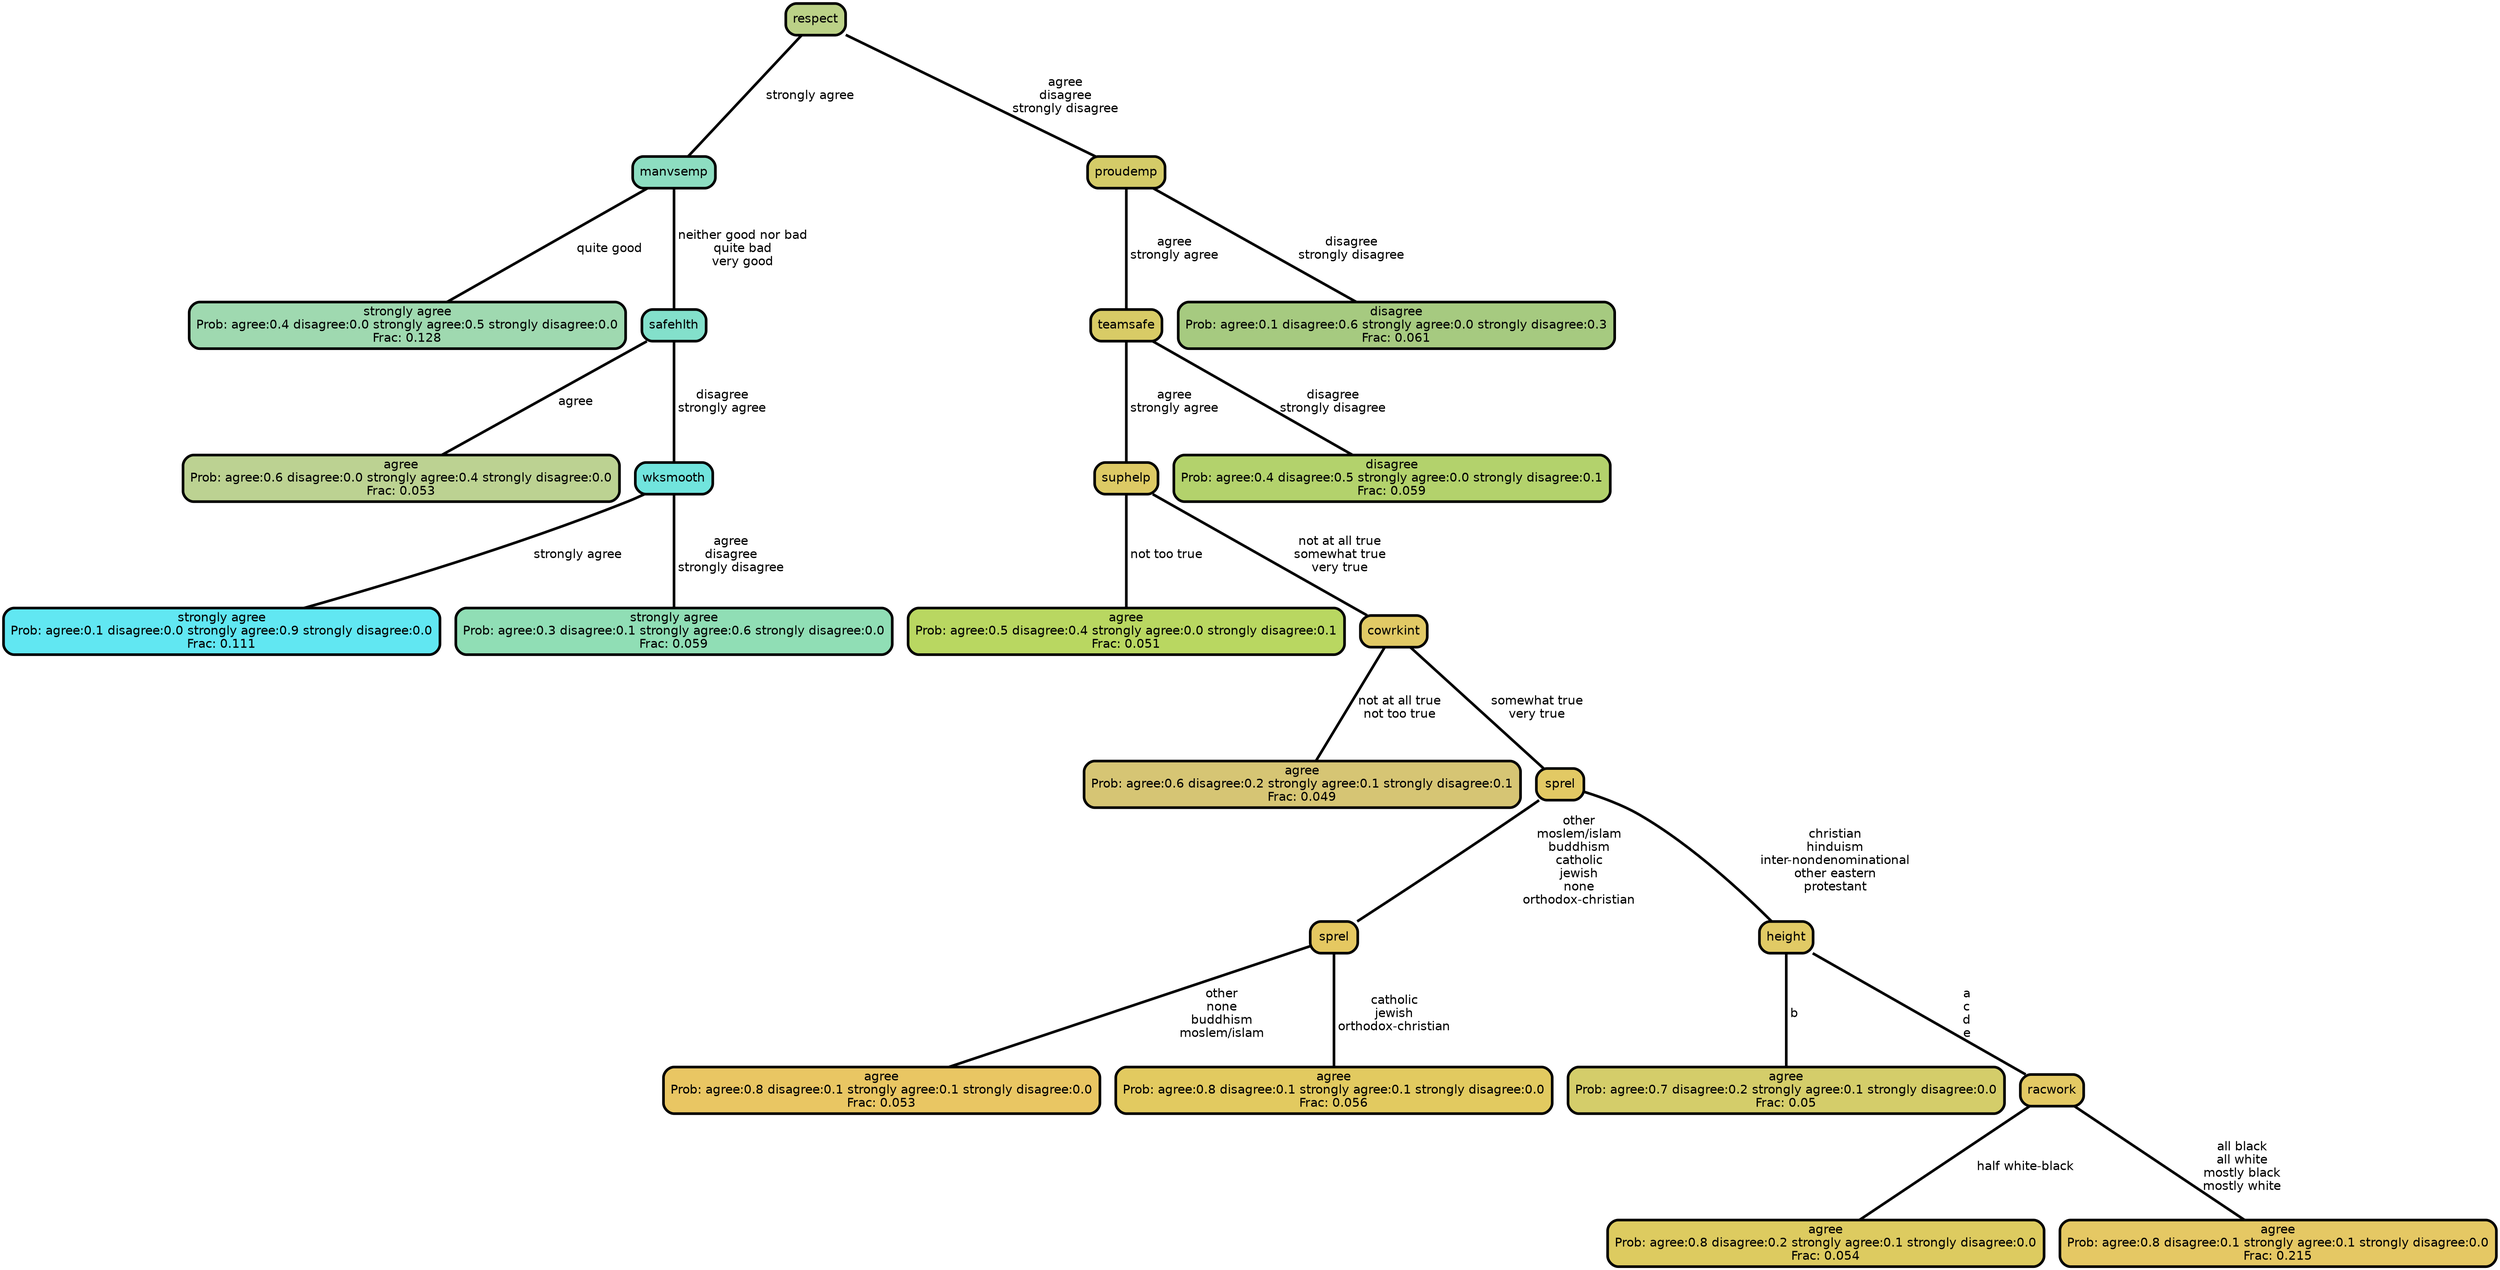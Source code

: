 graph Tree {
node [shape=box, style="filled, rounded",color="black",penwidth="3",fontcolor="black",                 fontname=helvetica] ;
graph [ranksep="0 equally", splines=straight,                 bgcolor=transparent, dpi=200] ;
edge [fontname=helvetica, color=black] ;
0 [label="strongly agree
Prob: agree:0.4 disagree:0.0 strongly agree:0.5 strongly disagree:0.0
Frac: 0.128", fillcolor="#9fd9b0"] ;
1 [label="manvsemp", fillcolor="#8dddc1"] ;
2 [label="agree
Prob: agree:0.6 disagree:0.0 strongly agree:0.4 strongly disagree:0.0
Frac: 0.053", fillcolor="#bcd292"] ;
3 [label="safehlth", fillcolor="#83e0cb"] ;
4 [label="strongly agree
Prob: agree:0.1 disagree:0.0 strongly agree:0.9 strongly disagree:0.0
Frac: 0.111", fillcolor="#61e7f2"] ;
5 [label="wksmooth", fillcolor="#71e4dd"] ;
6 [label="strongly agree
Prob: agree:0.3 disagree:0.1 strongly agree:0.6 strongly disagree:0.0
Frac: 0.059", fillcolor="#90deb5"] ;
7 [label="respect", fillcolor="#bbd187"] ;
8 [label="agree
Prob: agree:0.5 disagree:0.4 strongly agree:0.0 strongly disagree:0.1
Frac: 0.051", fillcolor="#b9d761"] ;
9 [label="suphelp", fillcolor="#ddca65"] ;
10 [label="agree
Prob: agree:0.6 disagree:0.2 strongly agree:0.1 strongly disagree:0.1
Frac: 0.049", fillcolor="#d6c574"] ;
11 [label="cowrkint", fillcolor="#e1c965"] ;
12 [label="agree
Prob: agree:0.8 disagree:0.1 strongly agree:0.1 strongly disagree:0.0
Frac: 0.053", fillcolor="#e9c663"] ;
13 [label="sprel", fillcolor="#e5c861"] ;
14 [label="agree
Prob: agree:0.8 disagree:0.1 strongly agree:0.1 strongly disagree:0.0
Frac: 0.056", fillcolor="#e2ca60"] ;
15 [label="sprel", fillcolor="#e2c964"] ;
16 [label="agree
Prob: agree:0.7 disagree:0.2 strongly agree:0.1 strongly disagree:0.0
Frac: 0.05", fillcolor="#d4cd6a"] ;
17 [label="height", fillcolor="#e1ca65"] ;
18 [label="agree
Prob: agree:0.8 disagree:0.2 strongly agree:0.1 strongly disagree:0.0
Frac: 0.054", fillcolor="#ddcb60"] ;
19 [label="racwork", fillcolor="#e3c964"] ;
20 [label="agree
Prob: agree:0.8 disagree:0.1 strongly agree:0.1 strongly disagree:0.0
Frac: 0.215", fillcolor="#e5c864"] ;
21 [label="teamsafe", fillcolor="#d8cb66"] ;
22 [label="disagree
Prob: agree:0.4 disagree:0.5 strongly agree:0.0 strongly disagree:0.1
Frac: 0.059", fillcolor="#b3d26c"] ;
23 [label="proudemp", fillcolor="#d4cb68"] ;
24 [label="disagree
Prob: agree:0.1 disagree:0.6 strongly agree:0.0 strongly disagree:0.3
Frac: 0.061", fillcolor="#a6ca80"] ;
1 -- 0 [label=" quite good",penwidth=3] ;
1 -- 3 [label=" neither good nor bad\n quite bad\n very good",penwidth=3] ;
3 -- 2 [label=" agree",penwidth=3] ;
3 -- 5 [label=" disagree\n strongly agree",penwidth=3] ;
5 -- 4 [label=" strongly agree",penwidth=3] ;
5 -- 6 [label=" agree\n disagree\n strongly disagree",penwidth=3] ;
7 -- 1 [label=" strongly agree",penwidth=3] ;
7 -- 23 [label=" agree\n disagree\n strongly disagree",penwidth=3] ;
9 -- 8 [label=" not too true",penwidth=3] ;
9 -- 11 [label=" not at all true\n somewhat true\n very true",penwidth=3] ;
11 -- 10 [label=" not at all true\n not too true",penwidth=3] ;
11 -- 15 [label=" somewhat true\n very true",penwidth=3] ;
13 -- 12 [label=" other\n none\n buddhism\n moslem/islam",penwidth=3] ;
13 -- 14 [label=" catholic\n jewish\n orthodox-christian",penwidth=3] ;
15 -- 13 [label=" other\n moslem/islam\n buddhism\n catholic\n jewish\n none\n orthodox-christian",penwidth=3] ;
15 -- 17 [label=" christian\n hinduism\n inter-nondenominational\n other eastern\n protestant",penwidth=3] ;
17 -- 16 [label=" b",penwidth=3] ;
17 -- 19 [label=" a\n c\n d\n e",penwidth=3] ;
19 -- 18 [label=" half white-black",penwidth=3] ;
19 -- 20 [label=" all black\n all white\n mostly black\n mostly white",penwidth=3] ;
21 -- 9 [label=" agree\n strongly agree",penwidth=3] ;
21 -- 22 [label=" disagree\n strongly disagree",penwidth=3] ;
23 -- 21 [label=" agree\n strongly agree",penwidth=3] ;
23 -- 24 [label=" disagree\n strongly disagree",penwidth=3] ;
{rank = same;}}